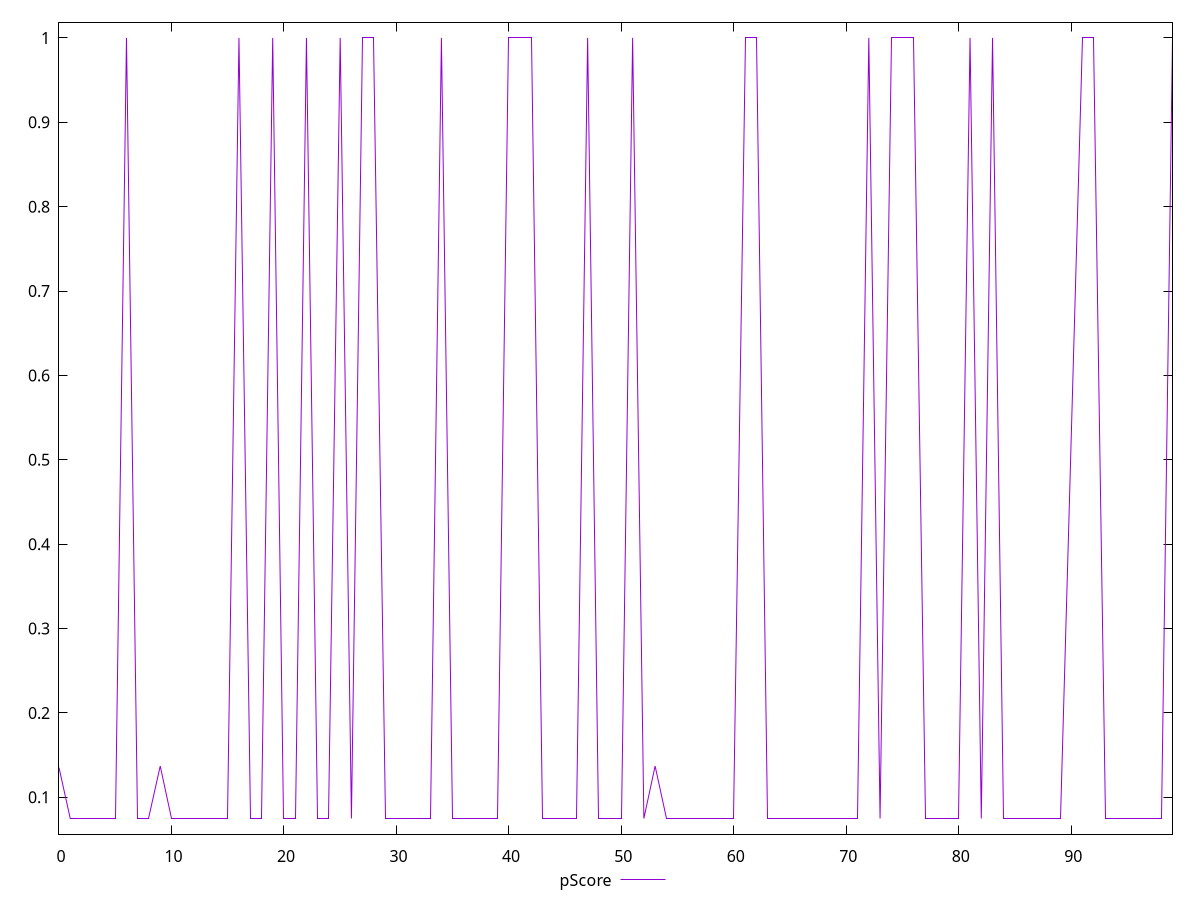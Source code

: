 reset

$pScore <<EOF
0 0.13520800267951066
1 0.0748961542018256
2 0.07487315843884623
3 0.0749252340507694
4 0.0749253462133459
5 0.07492561012621168
6 1
7 0.07492561012621168
8 0.07492600599793486
9 0.13707614715060396
10 0.0749253462133459
11 0.07492561012621168
12 0.0749253462133459
13 0.07492549796308573
14 0.07492561012621168
15 0.07492561012621168
16 1
17 0.07492561012621168
18 0.07492561012621168
19 1
20 0.07492561012621168
21 0.0749253462133459
22 1
23 0.07492549796308573
24 0.0749253462133459
25 1
26 0.0749253462133459
27 1
28 1
29 0.07492561012621168
30 0.0749252340507694
31 0.07492561012621168
32 0.07492561012621168
33 0.07492549796308573
34 1
35 0.0749252340507694
36 0.0749252340507694
37 0.0749252340507694
38 0.07492561012621168
39 0.0749253462133459
40 1
41 1
42 1
43 0.07492561012621168
44 0.0749252340507694
45 0.0749252340507694
46 0.07492561012621168
47 1
48 0.07492534621334584
49 0.07492583445316431
50 0.07492561012621168
51 1
52 0.07492561012621168
53 0.13707614715060396
54 0.07492589383398462
55 0.07492561012621168
56 0.07492561012621168
57 0.0749252340507694
58 0.0749252340507694
59 0.07492561012621168
60 0.07492561012621168
61 1
62 1
63 0.0749253462133459
64 0.0749252340507694
65 0.07492561012621168
66 0.07492549796308573
67 0.0749253462133459
68 0.07492561012621168
69 0.07492455448250657
70 0.0749252340507694
71 0.07492549796308573
72 1
73 0.07492561012621168
74 1
75 1
76 1
77 0.0749252340507694
78 0.07492561012621168
79 0.07492572228957117
80 0.07492561012621168
81 1
82 0.0749252340507694
83 1
84 0.07492561012621168
85 0.0749258740403706
86 0.0749253462133459
87 0.07492549796308573
88 0.0749253462133459
89 0.07492561012621168
91 1
92 1
93 0.07492561012621168
94 0.0749253462133459
95 0.07492549796308573
96 0.07492561012621168
97 0.0749253462133459
98 0.0749253462133459
99 1
EOF

set key outside below
set xrange [0:99]
set yrange [0.056370621607623156:1.018502536831223]
set trange [0.056370621607623156:1.018502536831223]
set terminal svg size 640, 500 enhanced background rgb 'white'
set output "report/report_00029_2021-02-24T13-36-40.390Z/uses-long-cache-ttl/samples/card/pScore/values.svg"

plot $pScore title "pScore" with line

reset

